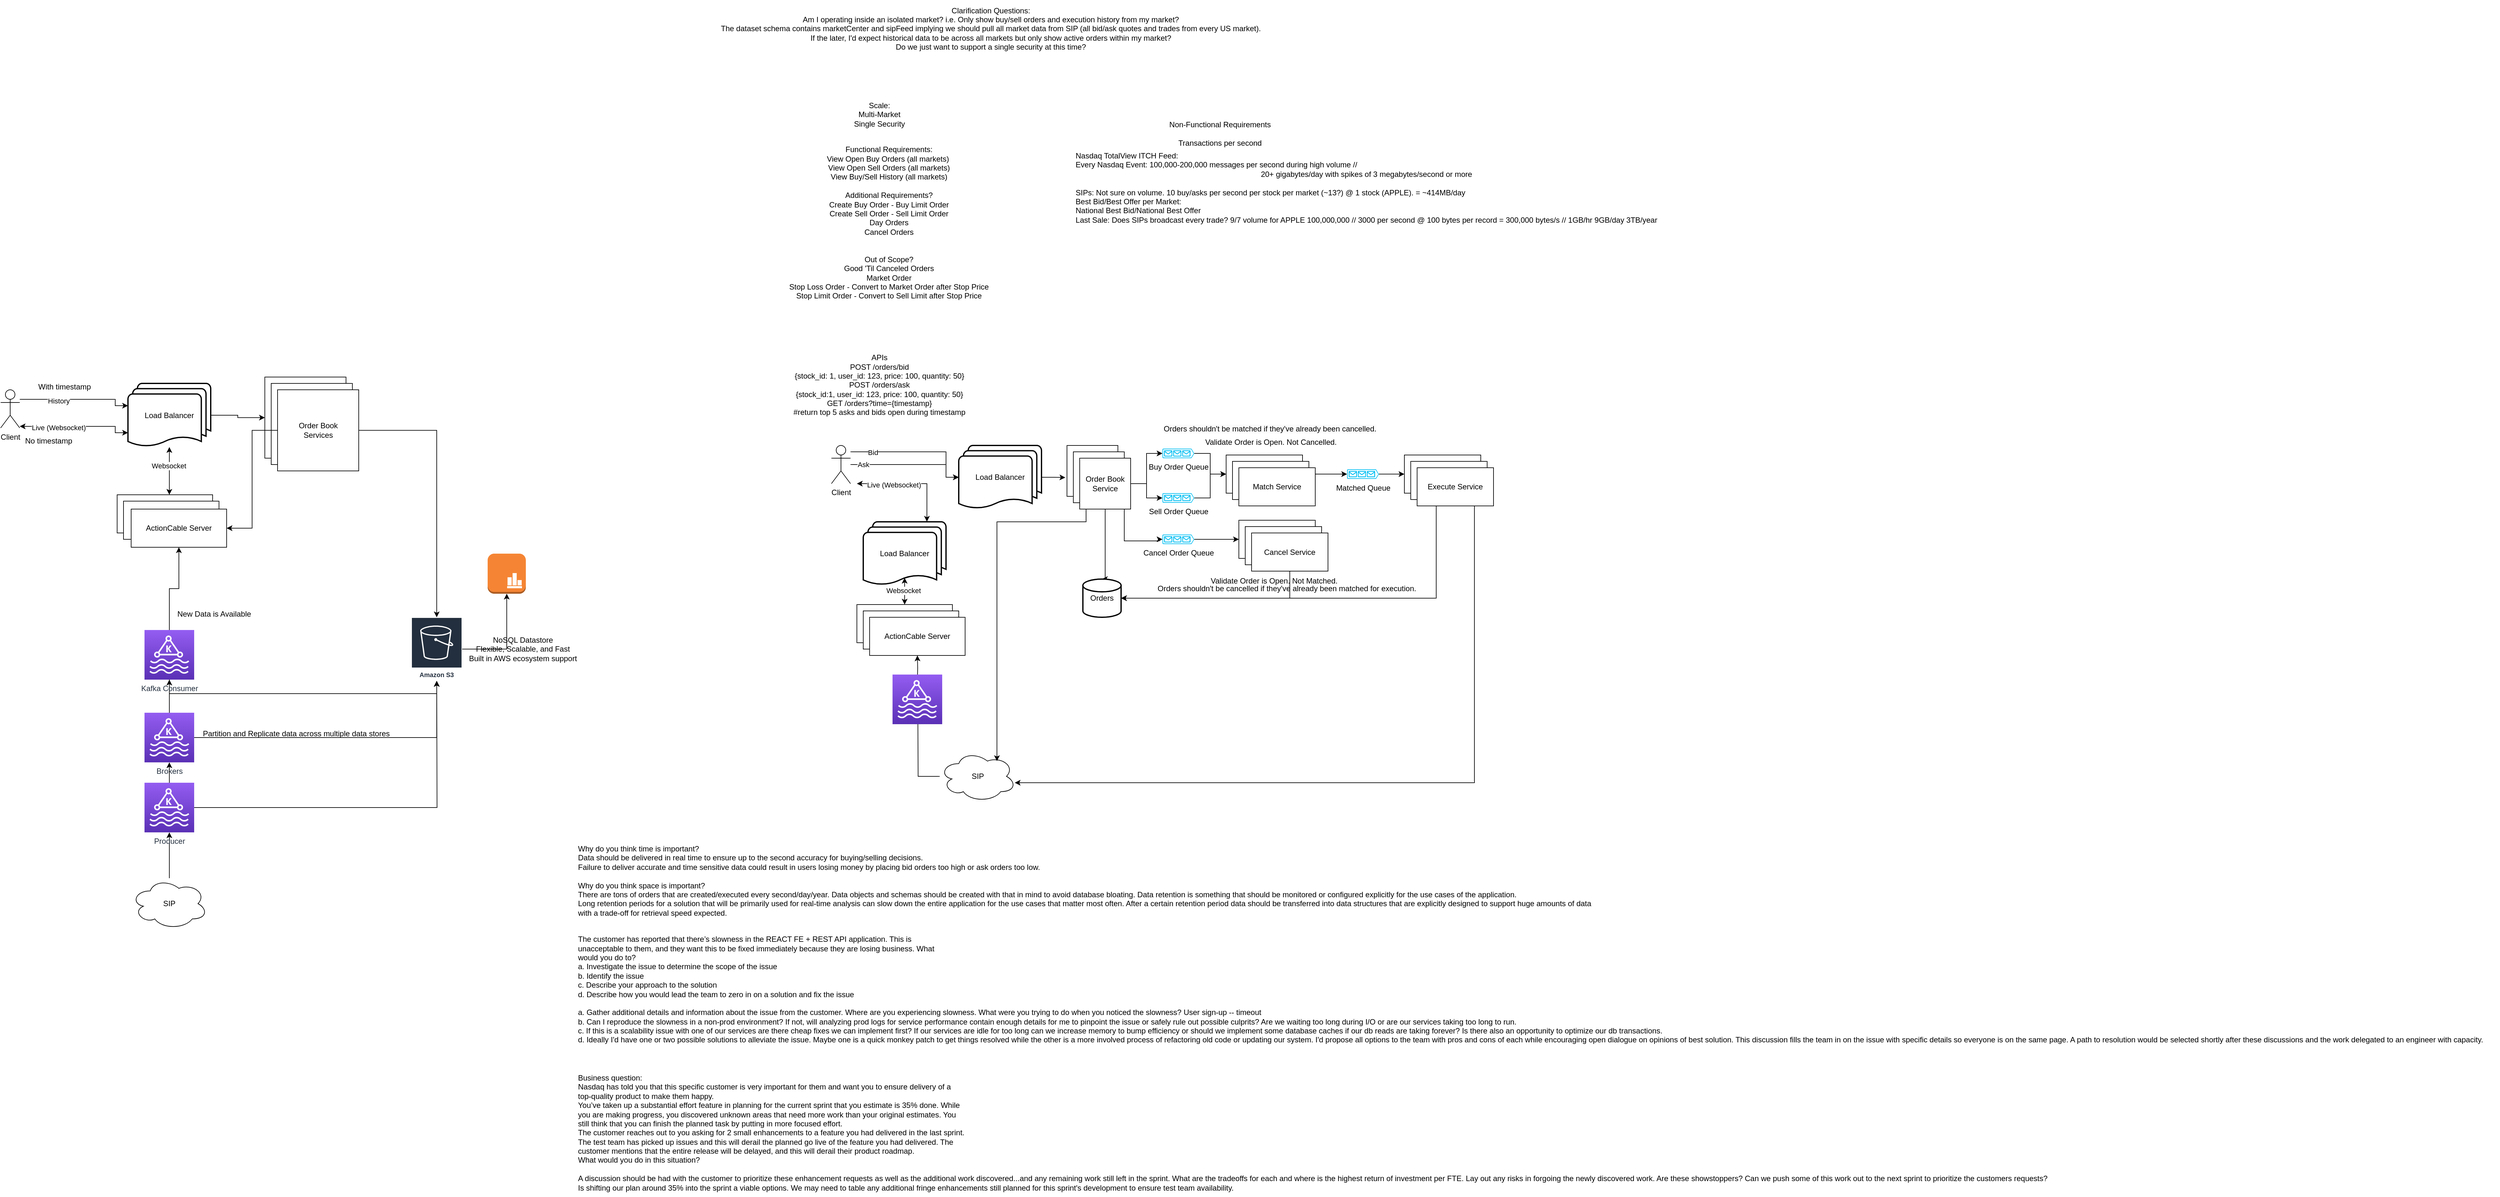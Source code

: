 <mxfile version="21.3.7" type="github">
  <diagram name="Page-1" id="SHdq22vftooARuEq9iW2">
    <mxGraphModel dx="3446" dy="2074" grid="1" gridSize="10" guides="1" tooltips="1" connect="1" arrows="1" fold="1" page="1" pageScale="1" pageWidth="850" pageHeight="1100" math="0" shadow="0">
      <root>
        <mxCell id="0" />
        <mxCell id="1" parent="0" />
        <mxCell id="9S1BjOA5Y7KeHYhdbUai-14" value="" style="edgeStyle=orthogonalEdgeStyle;rounded=0;orthogonalLoop=1;jettySize=auto;html=1;entryX=0;entryY=0.5;entryDx=0;entryDy=0;entryPerimeter=0;" parent="1" source="9S1BjOA5Y7KeHYhdbUai-4" target="9S1BjOA5Y7KeHYhdbUai-28" edge="1">
          <mxGeometry relative="1" as="geometry">
            <mxPoint x="210" y="130" as="targetPoint" />
            <Array as="points">
              <mxPoint x="210" y="130" />
              <mxPoint x="210" y="170" />
            </Array>
          </mxGeometry>
        </mxCell>
        <mxCell id="9S1BjOA5Y7KeHYhdbUai-17" value="Bid" style="edgeLabel;html=1;align=center;verticalAlign=middle;resizable=0;points=[];" parent="9S1BjOA5Y7KeHYhdbUai-14" vertex="1" connectable="0">
          <mxGeometry x="-0.667" y="-1" relative="1" as="geometry">
            <mxPoint as="offset" />
          </mxGeometry>
        </mxCell>
        <mxCell id="9S1BjOA5Y7KeHYhdbUai-15" value="" style="edgeStyle=orthogonalEdgeStyle;rounded=0;orthogonalLoop=1;jettySize=auto;html=1;entryX=0;entryY=0.5;entryDx=0;entryDy=0;entryPerimeter=0;" parent="1" source="9S1BjOA5Y7KeHYhdbUai-4" target="9S1BjOA5Y7KeHYhdbUai-28" edge="1">
          <mxGeometry relative="1" as="geometry">
            <mxPoint x="210" y="150" as="targetPoint" />
            <Array as="points">
              <mxPoint x="210" y="150" />
              <mxPoint x="210" y="170" />
            </Array>
          </mxGeometry>
        </mxCell>
        <mxCell id="9S1BjOA5Y7KeHYhdbUai-18" value="Ask" style="edgeLabel;html=1;align=center;verticalAlign=middle;resizable=0;points=[];" parent="9S1BjOA5Y7KeHYhdbUai-15" vertex="1" connectable="0">
          <mxGeometry x="-0.792" relative="1" as="geometry">
            <mxPoint as="offset" />
          </mxGeometry>
        </mxCell>
        <mxCell id="9S1BjOA5Y7KeHYhdbUai-20" value="" style="rounded=0;orthogonalLoop=1;jettySize=auto;html=1;edgeStyle=orthogonalEdgeStyle;startArrow=classic;startFill=1;entryX=0.764;entryY=-0.002;entryDx=0;entryDy=0;entryPerimeter=0;" parent="1" target="9S1BjOA5Y7KeHYhdbUai-38" edge="1">
          <mxGeometry relative="1" as="geometry">
            <mxPoint x="70" y="180" as="sourcePoint" />
            <mxPoint x="230" y="170" as="targetPoint" />
            <Array as="points">
              <mxPoint x="180" y="180" />
              <mxPoint x="180" y="240" />
            </Array>
          </mxGeometry>
        </mxCell>
        <mxCell id="9S1BjOA5Y7KeHYhdbUai-22" value="Live (Websocket)" style="edgeLabel;html=1;align=center;verticalAlign=middle;resizable=0;points=[];" parent="9S1BjOA5Y7KeHYhdbUai-20" vertex="1" connectable="0">
          <mxGeometry x="-0.324" y="-2" relative="1" as="geometry">
            <mxPoint as="offset" />
          </mxGeometry>
        </mxCell>
        <mxCell id="9S1BjOA5Y7KeHYhdbUai-4" value="Client" style="shape=umlActor;verticalLabelPosition=bottom;verticalAlign=top;html=1;outlineConnect=0;" parent="1" vertex="1">
          <mxGeometry x="30" y="120" width="30" height="60" as="geometry" />
        </mxCell>
        <mxCell id="9S1BjOA5Y7KeHYhdbUai-42" style="edgeStyle=orthogonalEdgeStyle;rounded=0;orthogonalLoop=1;jettySize=auto;html=1;entryX=0.514;entryY=0.99;entryDx=0;entryDy=0;entryPerimeter=0;" parent="1" source="9S1BjOA5Y7KeHYhdbUai-5" edge="1">
          <mxGeometry relative="1" as="geometry">
            <mxPoint x="165.7" y="531.58" as="targetPoint" />
          </mxGeometry>
        </mxCell>
        <mxCell id="9S1BjOA5Y7KeHYhdbUai-5" value="SIP" style="ellipse;shape=cloud;whiteSpace=wrap;html=1;" parent="1" vertex="1">
          <mxGeometry x="200" y="600" width="120" height="80" as="geometry" />
        </mxCell>
        <mxCell id="9S1BjOA5Y7KeHYhdbUai-7" value="Functional Requirements:&lt;br&gt;View Open Buy Orders (all markets)&amp;nbsp;&lt;br&gt;View Open Sell Orders (all markets)&lt;br&gt;View Buy/Sell History (all markets)&lt;br&gt;&lt;br&gt;Additional Requirements?&lt;br&gt;Create Buy Order - Buy Limit Order&lt;br&gt;Create Sell Order - Sell Limit Order&lt;br&gt;Day Orders&lt;br&gt;Cancel Orders&lt;br&gt;&lt;br&gt;&lt;br&gt;Out of Scope?&lt;br&gt;Good &#39;Til Canceled Orders&lt;br&gt;Market Order&lt;br&gt;Stop Loss Order - Convert to Market Order after Stop Price&lt;br&gt;Stop Limit Order - Convert to Sell Limit after Stop Price" style="text;html=1;align=center;verticalAlign=middle;resizable=0;points=[];autosize=1;strokeColor=none;fillColor=none;" parent="1" vertex="1">
          <mxGeometry x="-50" y="-360" width="340" height="260" as="geometry" />
        </mxCell>
        <mxCell id="9S1BjOA5Y7KeHYhdbUai-8" value="Non-Functional Requirements&lt;br&gt;&lt;br&gt;Transactions per second" style="text;html=1;align=center;verticalAlign=middle;resizable=0;points=[];autosize=1;strokeColor=none;fillColor=none;" parent="1" vertex="1">
          <mxGeometry x="550" y="-400" width="180" height="60" as="geometry" />
        </mxCell>
        <mxCell id="9S1BjOA5Y7KeHYhdbUai-9" value="Scale:&lt;br&gt;Multi-Market&lt;br&gt;Single Security" style="text;html=1;align=center;verticalAlign=middle;resizable=0;points=[];autosize=1;strokeColor=none;fillColor=none;" parent="1" vertex="1">
          <mxGeometry x="55" y="-430" width="100" height="60" as="geometry" />
        </mxCell>
        <mxCell id="9S1BjOA5Y7KeHYhdbUai-12" value="Clarification Questions:&lt;br&gt;Am I operating inside an isolated market? i.e. Only show buy/sell orders and execution history from my market? &lt;br&gt;The dataset schema contains marketCenter and sipFeed implying we should pull all market data from SIP (all bid/ask quotes and trades from every US market).&lt;br&gt;If the later, I&#39;d expect historical data to be across all markets but only show active orders within my market?&lt;br&gt;Do we just want to support a single security at this time?" style="text;html=1;align=center;verticalAlign=middle;resizable=0;points=[];autosize=1;strokeColor=none;fillColor=none;" parent="1" vertex="1">
          <mxGeometry x="-155" y="-580" width="870" height="90" as="geometry" />
        </mxCell>
        <mxCell id="9S1BjOA5Y7KeHYhdbUai-16" value="APIs&lt;br&gt;POST /orders/bid&lt;br&gt;{stock_id: 1, user_id: 123, price: 100, quantity: 50}&lt;br&gt;POST /orders/ask&lt;br&gt;{stock_id:1, user_id: 123, price: 100, quantity: 50}&lt;br&gt;GET /orders?time={timestamp}&lt;br&gt;#return top 5 asks and bids open during timestamp" style="text;html=1;align=center;verticalAlign=middle;resizable=0;points=[];autosize=1;strokeColor=none;fillColor=none;" parent="1" vertex="1">
          <mxGeometry x="-40" y="-30" width="290" height="110" as="geometry" />
        </mxCell>
        <mxCell id="9S1BjOA5Y7KeHYhdbUai-45" style="edgeStyle=orthogonalEdgeStyle;rounded=0;orthogonalLoop=1;jettySize=auto;html=1;entryX=0.5;entryY=0.88;entryDx=0;entryDy=0;entryPerimeter=0;startArrow=classic;startFill=1;" parent="1" source="9S1BjOA5Y7KeHYhdbUai-24" target="9S1BjOA5Y7KeHYhdbUai-38" edge="1">
          <mxGeometry relative="1" as="geometry" />
        </mxCell>
        <mxCell id="9S1BjOA5Y7KeHYhdbUai-46" value="Websocket" style="edgeLabel;html=1;align=center;verticalAlign=middle;resizable=0;points=[];" parent="9S1BjOA5Y7KeHYhdbUai-45" vertex="1" connectable="0">
          <mxGeometry x="0.349" y="2" relative="1" as="geometry">
            <mxPoint as="offset" />
          </mxGeometry>
        </mxCell>
        <mxCell id="9S1BjOA5Y7KeHYhdbUai-24" value="ActionCable Server" style="rounded=0;whiteSpace=wrap;html=1;" parent="1" vertex="1">
          <mxGeometry x="70" y="370" width="150" height="60" as="geometry" />
        </mxCell>
        <mxCell id="9S1BjOA5Y7KeHYhdbUai-54" style="edgeStyle=orthogonalEdgeStyle;rounded=0;orthogonalLoop=1;jettySize=auto;html=1;entryX=-0.033;entryY=0.63;entryDx=0;entryDy=0;entryPerimeter=0;" parent="1" source="9S1BjOA5Y7KeHYhdbUai-28" target="9S1BjOA5Y7KeHYhdbUai-47" edge="1">
          <mxGeometry relative="1" as="geometry" />
        </mxCell>
        <mxCell id="9S1BjOA5Y7KeHYhdbUai-28" value="Load Balancer" style="strokeWidth=2;html=1;shape=mxgraph.flowchart.multi-document;whiteSpace=wrap;" parent="1" vertex="1">
          <mxGeometry x="230" y="120" width="130" height="100" as="geometry" />
        </mxCell>
        <mxCell id="9S1BjOA5Y7KeHYhdbUai-34" value="" style="rounded=0;orthogonalLoop=1;jettySize=auto;html=1;edgeStyle=orthogonalEdgeStyle;startArrow=none;startFill=0;" parent="1" edge="1">
          <mxGeometry relative="1" as="geometry">
            <mxPoint x="-1245" y="47.5" as="sourcePoint" />
            <mxPoint x="-1075" y="57.5" as="targetPoint" />
            <Array as="points">
              <mxPoint x="-1095" y="47.5" />
              <mxPoint x="-1095" y="57.5" />
            </Array>
          </mxGeometry>
        </mxCell>
        <mxCell id="9S1BjOA5Y7KeHYhdbUai-35" value="History" style="edgeLabel;html=1;align=center;verticalAlign=middle;resizable=0;points=[];" parent="9S1BjOA5Y7KeHYhdbUai-34" vertex="1" connectable="0">
          <mxGeometry x="-0.324" y="-2" relative="1" as="geometry">
            <mxPoint as="offset" />
          </mxGeometry>
        </mxCell>
        <mxCell id="9S1BjOA5Y7KeHYhdbUai-38" value="Load Balancer" style="strokeWidth=2;html=1;shape=mxgraph.flowchart.multi-document;whiteSpace=wrap;" parent="1" vertex="1">
          <mxGeometry x="80" y="240" width="130" height="100" as="geometry" />
        </mxCell>
        <mxCell id="9S1BjOA5Y7KeHYhdbUai-39" value="ActionCable Server" style="rounded=0;whiteSpace=wrap;html=1;" parent="1" vertex="1">
          <mxGeometry x="80" y="380" width="150" height="60" as="geometry" />
        </mxCell>
        <mxCell id="9S1BjOA5Y7KeHYhdbUai-40" value="ActionCable Server" style="rounded=0;whiteSpace=wrap;html=1;" parent="1" vertex="1">
          <mxGeometry x="90" y="390" width="150" height="60" as="geometry" />
        </mxCell>
        <mxCell id="9S1BjOA5Y7KeHYhdbUai-43" style="edgeStyle=orthogonalEdgeStyle;rounded=0;orthogonalLoop=1;jettySize=auto;html=1;entryX=0.5;entryY=1;entryDx=0;entryDy=0;startArrow=classic;startFill=1;" parent="1" target="9S1BjOA5Y7KeHYhdbUai-40" edge="1">
          <mxGeometry relative="1" as="geometry">
            <mxPoint x="165" y="490" as="sourcePoint" />
          </mxGeometry>
        </mxCell>
        <mxCell id="9S1BjOA5Y7KeHYhdbUai-47" value="" style="whiteSpace=wrap;html=1;aspect=fixed;" parent="1" vertex="1">
          <mxGeometry x="400" y="120" width="80" height="80" as="geometry" />
        </mxCell>
        <mxCell id="9S1BjOA5Y7KeHYhdbUai-48" value="" style="whiteSpace=wrap;html=1;aspect=fixed;" parent="1" vertex="1">
          <mxGeometry x="410" y="130" width="80" height="80" as="geometry" />
        </mxCell>
        <mxCell id="9S1BjOA5Y7KeHYhdbUai-55" style="edgeStyle=orthogonalEdgeStyle;rounded=0;orthogonalLoop=1;jettySize=auto;html=1;entryX=0.5;entryY=0;entryDx=0;entryDy=0;entryPerimeter=0;" parent="1" source="9S1BjOA5Y7KeHYhdbUai-49" target="9S1BjOA5Y7KeHYhdbUai-51" edge="1">
          <mxGeometry relative="1" as="geometry">
            <Array as="points">
              <mxPoint x="460" y="330" />
            </Array>
          </mxGeometry>
        </mxCell>
        <mxCell id="9S1BjOA5Y7KeHYhdbUai-61" style="edgeStyle=orthogonalEdgeStyle;rounded=0;orthogonalLoop=1;jettySize=auto;html=1;entryX=0;entryY=0.5;entryDx=0;entryDy=0;entryPerimeter=0;" parent="1" source="9S1BjOA5Y7KeHYhdbUai-49" target="9S1BjOA5Y7KeHYhdbUai-52" edge="1">
          <mxGeometry relative="1" as="geometry" />
        </mxCell>
        <mxCell id="9S1BjOA5Y7KeHYhdbUai-62" style="edgeStyle=orthogonalEdgeStyle;rounded=0;orthogonalLoop=1;jettySize=auto;html=1;entryX=0;entryY=0.5;entryDx=0;entryDy=0;entryPerimeter=0;" parent="1" source="9S1BjOA5Y7KeHYhdbUai-49" target="9S1BjOA5Y7KeHYhdbUai-53" edge="1">
          <mxGeometry relative="1" as="geometry" />
        </mxCell>
        <mxCell id="9S1BjOA5Y7KeHYhdbUai-82" style="edgeStyle=orthogonalEdgeStyle;rounded=0;orthogonalLoop=1;jettySize=auto;html=1;" parent="1" source="9S1BjOA5Y7KeHYhdbUai-49" edge="1">
          <mxGeometry relative="1" as="geometry">
            <mxPoint x="290" y="616" as="targetPoint" />
            <Array as="points">
              <mxPoint x="430" y="240" />
              <mxPoint x="290" y="240" />
            </Array>
          </mxGeometry>
        </mxCell>
        <mxCell id="9S1BjOA5Y7KeHYhdbUai-94" style="edgeStyle=orthogonalEdgeStyle;rounded=0;orthogonalLoop=1;jettySize=auto;html=1;entryX=0;entryY=0.5;entryDx=0;entryDy=0;entryPerimeter=0;" parent="1" source="9S1BjOA5Y7KeHYhdbUai-49" target="9S1BjOA5Y7KeHYhdbUai-91" edge="1">
          <mxGeometry relative="1" as="geometry">
            <Array as="points">
              <mxPoint x="490" y="270" />
              <mxPoint x="545" y="270" />
              <mxPoint x="545" y="268" />
            </Array>
          </mxGeometry>
        </mxCell>
        <mxCell id="9S1BjOA5Y7KeHYhdbUai-49" value="Order Book Service" style="whiteSpace=wrap;html=1;aspect=fixed;" parent="1" vertex="1">
          <mxGeometry x="420" y="140" width="80" height="80" as="geometry" />
        </mxCell>
        <mxCell id="9S1BjOA5Y7KeHYhdbUai-51" value="Orders" style="strokeWidth=2;html=1;shape=mxgraph.flowchart.database;whiteSpace=wrap;" parent="1" vertex="1">
          <mxGeometry x="425" y="330" width="60" height="60" as="geometry" />
        </mxCell>
        <mxCell id="9S1BjOA5Y7KeHYhdbUai-67" style="edgeStyle=orthogonalEdgeStyle;rounded=0;orthogonalLoop=1;jettySize=auto;html=1;entryX=0;entryY=0.5;entryDx=0;entryDy=0;" parent="1" source="9S1BjOA5Y7KeHYhdbUai-52" target="9S1BjOA5Y7KeHYhdbUai-74" edge="1">
          <mxGeometry relative="1" as="geometry">
            <mxPoint x="640" y="133" as="targetPoint" />
          </mxGeometry>
        </mxCell>
        <mxCell id="9S1BjOA5Y7KeHYhdbUai-52" value="Buy Order Queue" style="verticalLabelPosition=bottom;html=1;verticalAlign=top;align=center;strokeColor=none;fillColor=#00BEF2;shape=mxgraph.azure.queue_generic;pointerEvents=1;" parent="1" vertex="1">
          <mxGeometry x="550" y="125" width="50" height="15" as="geometry" />
        </mxCell>
        <mxCell id="9S1BjOA5Y7KeHYhdbUai-70" style="edgeStyle=orthogonalEdgeStyle;rounded=0;orthogonalLoop=1;jettySize=auto;html=1;entryX=0;entryY=0.5;entryDx=0;entryDy=0;" parent="1" source="9S1BjOA5Y7KeHYhdbUai-53" target="9S1BjOA5Y7KeHYhdbUai-74" edge="1">
          <mxGeometry relative="1" as="geometry">
            <mxPoint x="644.918" y="202.192" as="targetPoint" />
          </mxGeometry>
        </mxCell>
        <mxCell id="9S1BjOA5Y7KeHYhdbUai-53" value="Sell Order Queue" style="verticalLabelPosition=bottom;html=1;verticalAlign=top;align=center;strokeColor=none;fillColor=#00BEF2;shape=mxgraph.azure.queue_generic;pointerEvents=1;" parent="1" vertex="1">
          <mxGeometry x="550" y="195" width="50" height="15" as="geometry" />
        </mxCell>
        <mxCell id="9S1BjOA5Y7KeHYhdbUai-76" style="edgeStyle=orthogonalEdgeStyle;rounded=0;orthogonalLoop=1;jettySize=auto;html=1;entryX=0;entryY=0.5;entryDx=0;entryDy=0;entryPerimeter=0;" parent="1" source="9S1BjOA5Y7KeHYhdbUai-74" target="9S1BjOA5Y7KeHYhdbUai-75" edge="1">
          <mxGeometry relative="1" as="geometry" />
        </mxCell>
        <mxCell id="9S1BjOA5Y7KeHYhdbUai-74" value="Match Service" style="rounded=0;whiteSpace=wrap;html=1;" parent="1" vertex="1">
          <mxGeometry x="650" y="135" width="120" height="60" as="geometry" />
        </mxCell>
        <mxCell id="9S1BjOA5Y7KeHYhdbUai-78" style="edgeStyle=orthogonalEdgeStyle;rounded=0;orthogonalLoop=1;jettySize=auto;html=1;entryX=0;entryY=0.5;entryDx=0;entryDy=0;" parent="1" source="9S1BjOA5Y7KeHYhdbUai-75" target="9S1BjOA5Y7KeHYhdbUai-77" edge="1">
          <mxGeometry relative="1" as="geometry" />
        </mxCell>
        <mxCell id="9S1BjOA5Y7KeHYhdbUai-75" value="Matched Queue" style="verticalLabelPosition=bottom;html=1;verticalAlign=top;align=center;strokeColor=none;fillColor=#00BEF2;shape=mxgraph.azure.queue_generic;pointerEvents=1;" parent="1" vertex="1">
          <mxGeometry x="840" y="157.5" width="50" height="15" as="geometry" />
        </mxCell>
        <mxCell id="9S1BjOA5Y7KeHYhdbUai-79" style="edgeStyle=orthogonalEdgeStyle;rounded=0;orthogonalLoop=1;jettySize=auto;html=1;entryX=1;entryY=0.5;entryDx=0;entryDy=0;entryPerimeter=0;" parent="1" source="9S1BjOA5Y7KeHYhdbUai-77" target="9S1BjOA5Y7KeHYhdbUai-51" edge="1">
          <mxGeometry relative="1" as="geometry">
            <Array as="points">
              <mxPoint x="980" y="360" />
            </Array>
          </mxGeometry>
        </mxCell>
        <mxCell id="9S1BjOA5Y7KeHYhdbUai-81" style="edgeStyle=orthogonalEdgeStyle;rounded=0;orthogonalLoop=1;jettySize=auto;html=1;" parent="1" source="9S1BjOA5Y7KeHYhdbUai-77" edge="1">
          <mxGeometry relative="1" as="geometry">
            <mxPoint x="318" y="650" as="targetPoint" />
            <Array as="points">
              <mxPoint x="1040" y="650" />
            </Array>
          </mxGeometry>
        </mxCell>
        <mxCell id="9S1BjOA5Y7KeHYhdbUai-77" value="Execute Service" style="rounded=0;whiteSpace=wrap;html=1;" parent="1" vertex="1">
          <mxGeometry x="930" y="135" width="120" height="60" as="geometry" />
        </mxCell>
        <mxCell id="9S1BjOA5Y7KeHYhdbUai-83" value="Match Service" style="rounded=0;whiteSpace=wrap;html=1;" parent="1" vertex="1">
          <mxGeometry x="660" y="145" width="120" height="60" as="geometry" />
        </mxCell>
        <mxCell id="9S1BjOA5Y7KeHYhdbUai-84" value="Match Service" style="rounded=0;whiteSpace=wrap;html=1;" parent="1" vertex="1">
          <mxGeometry x="670" y="155" width="120" height="60" as="geometry" />
        </mxCell>
        <mxCell id="9S1BjOA5Y7KeHYhdbUai-85" value="Execute Service" style="rounded=0;whiteSpace=wrap;html=1;" parent="1" vertex="1">
          <mxGeometry x="940" y="145" width="120" height="60" as="geometry" />
        </mxCell>
        <mxCell id="9S1BjOA5Y7KeHYhdbUai-86" value="Execute Service" style="rounded=0;whiteSpace=wrap;html=1;" parent="1" vertex="1">
          <mxGeometry x="950" y="155" width="120" height="60" as="geometry" />
        </mxCell>
        <mxCell id="9S1BjOA5Y7KeHYhdbUai-87" value="Why do you think time is important?&lt;br&gt;Data should be delivered in real time to ensure up to the second accuracy for buying/selling decisions.&lt;br&gt;Failure to deliver accurate and time sensitive data could result in users losing money by placing bid orders too high or ask orders too low.&lt;br&gt;&lt;br&gt;Why do you think space is important?&lt;br&gt;There are tons of orders that are created/executed every second/day/year. Data objects and schemas should be created with that in mind to avoid database bloating. Data retention is something that should be monitored or configured explicitly for the use cases of the application.&lt;br&gt;Long retention periods for a solution that will be primarily used for real-time analysis can slow down the entire application for the use cases that matter most often. After a certain retention period data should be transferred&amp;nbsp;into data structures that are explicitly designed to support huge amounts of data&lt;br&gt;with a trade-off for retrieval speed expected.&amp;nbsp;&lt;br&gt;&lt;br&gt;&lt;br&gt;&lt;br&gt;&lt;br&gt;&amp;nbsp;" style="text;html=1;align=left;verticalAlign=middle;resizable=0;points=[];autosize=1;strokeColor=none;fillColor=none;" parent="1" vertex="1">
          <mxGeometry x="-370" y="740" width="1620" height="200" as="geometry" />
        </mxCell>
        <mxCell id="9S1BjOA5Y7KeHYhdbUai-88" value="&lt;div&gt;The customer has reported that there’s slowness in the REACT FE + REST API application. This is&lt;/div&gt;&lt;div&gt;unacceptable to them, and they want this to be fixed immediately because they are losing business. What&lt;/div&gt;&lt;div&gt;would you do to?&lt;/div&gt;&lt;div&gt;a. Investigate the issue to determine the scope of the issue&lt;/div&gt;&lt;div&gt;b. Identify the issue&lt;/div&gt;&lt;div&gt;c. Describe your approach to the solution&lt;/div&gt;&lt;div&gt;d. Describe how you would lead the team to zero in on a solution and fix the issue&lt;/div&gt;&lt;div&gt;&lt;br&gt;&lt;/div&gt;&lt;div&gt;a. Gather additional details and information about the issue from the customer. Where are you experiencing slowness. What were you trying to do when you noticed the slowness? User sign-up -- timeout&lt;/div&gt;&lt;div&gt;&lt;div style=&quot;border-color: var(--border-color);&quot;&gt;b. Can I reproduce the slowness in a non-prod environment? If not, will analyzing prod logs for service performance contain enough details for me to pinpoint the issue or safely rule out possible culprits? Are we waiting too long during I/O or are our services taking too long to run.&lt;/div&gt;&lt;div style=&quot;border-color: var(--border-color);&quot;&gt;c. If this is a scalability issue with one of our services are there cheap fixes we can implement first? If our services are idle for too long can we increase memory to bump efficiency or should we implement some database caches if our db reads are taking forever? Is there also an opportunity to optimize our db transactions.&lt;/div&gt;d. Ideally I&#39;d have one or two possible solutions to alleviate the issue. Maybe one is a quick monkey patch to get things resolved while the other is a more involved process of refactoring old code or updating our system. I&#39;d propose all options to the team with pros and cons of each while encouraging open dialogue on opinions of best solution. This discussion fills the team in on the issue with specific details so everyone is on the same page. A path to resolution would be selected shortly after these discussions and the work delegated to an engineer with capacity.&lt;/div&gt;" style="text;html=1;align=left;verticalAlign=middle;resizable=0;points=[];autosize=1;strokeColor=none;fillColor=none;" parent="1" vertex="1">
          <mxGeometry x="-370" y="880" width="3020" height="190" as="geometry" />
        </mxCell>
        <mxCell id="9S1BjOA5Y7KeHYhdbUai-89" value="&lt;div&gt;Business question:&lt;/div&gt;&lt;div&gt;Nasdaq has told you that this specific customer is very important for them and want you to ensure delivery of a&lt;/div&gt;&lt;div&gt;top-quality product to make them happy.&lt;/div&gt;&lt;div&gt;You’ve taken up a substantial effort feature in planning for the current sprint that you estimate is 35% done. While&lt;/div&gt;&lt;div&gt;you are making progress, you discovered unknown areas that need more work than your original estimates. You&lt;/div&gt;&lt;div&gt;still think that you can finish the planned task by putting in more focused effort.&lt;/div&gt;&lt;div&gt;The customer reaches out to you asking for 2 small enhancements to a feature you had delivered in the last sprint.&lt;/div&gt;&lt;div&gt;The test team has picked up issues and this will derail the planned go live of the feature you had delivered. The&lt;/div&gt;&lt;div&gt;customer mentions that the entire release will be delayed, and this will derail their product roadmap.&lt;/div&gt;&lt;div&gt;What would you do in this situation?&lt;/div&gt;&lt;div&gt;&lt;br&gt;&lt;/div&gt;&lt;div&gt;A discussion should be had with the customer to prioritize these enhancement requests as well as the additional work discovered...and any remaining work still left in the sprint. What are the tradeoffs for each and where is the highest return of investment per FTE. Lay out any risks in forgoing the newly discovered work. Are these showstoppers? Can we push some of this work out to the next sprint to prioritize the customers requests?&lt;/div&gt;&lt;div&gt;Is shifting our plan around 35% into the sprint a viable options. We may need to table any additional fringe enhancements still planned for this sprint&#39;s development to ensure test team availability.&lt;/div&gt;" style="text;html=1;align=left;verticalAlign=middle;resizable=0;points=[];autosize=1;strokeColor=none;fillColor=none;" parent="1" vertex="1">
          <mxGeometry x="-370" y="1100" width="2330" height="200" as="geometry" />
        </mxCell>
        <mxCell id="9S1BjOA5Y7KeHYhdbUai-95" style="edgeStyle=orthogonalEdgeStyle;rounded=0;orthogonalLoop=1;jettySize=auto;html=1;" parent="1" source="9S1BjOA5Y7KeHYhdbUai-91" target="9S1BjOA5Y7KeHYhdbUai-92" edge="1">
          <mxGeometry relative="1" as="geometry" />
        </mxCell>
        <mxCell id="9S1BjOA5Y7KeHYhdbUai-91" value="Cancel Order Queue" style="verticalLabelPosition=bottom;html=1;verticalAlign=top;align=center;strokeColor=none;fillColor=#00BEF2;shape=mxgraph.azure.queue_generic;pointerEvents=1;" parent="1" vertex="1">
          <mxGeometry x="550" y="260" width="50" height="15" as="geometry" />
        </mxCell>
        <mxCell id="9S1BjOA5Y7KeHYhdbUai-92" value="Cancel Service" style="rounded=0;whiteSpace=wrap;html=1;" parent="1" vertex="1">
          <mxGeometry x="670" y="237.5" width="120" height="60" as="geometry" />
        </mxCell>
        <mxCell id="9S1BjOA5Y7KeHYhdbUai-96" value="Cancel Service" style="rounded=0;whiteSpace=wrap;html=1;" parent="1" vertex="1">
          <mxGeometry x="680" y="247.5" width="120" height="60" as="geometry" />
        </mxCell>
        <mxCell id="9S1BjOA5Y7KeHYhdbUai-98" style="edgeStyle=orthogonalEdgeStyle;rounded=0;orthogonalLoop=1;jettySize=auto;html=1;entryX=1;entryY=0.5;entryDx=0;entryDy=0;entryPerimeter=0;" parent="1" source="9S1BjOA5Y7KeHYhdbUai-97" target="9S1BjOA5Y7KeHYhdbUai-51" edge="1">
          <mxGeometry relative="1" as="geometry">
            <Array as="points">
              <mxPoint x="750" y="360" />
            </Array>
          </mxGeometry>
        </mxCell>
        <mxCell id="9S1BjOA5Y7KeHYhdbUai-97" value="Cancel Service" style="rounded=0;whiteSpace=wrap;html=1;" parent="1" vertex="1">
          <mxGeometry x="690" y="257.5" width="120" height="60" as="geometry" />
        </mxCell>
        <mxCell id="9S1BjOA5Y7KeHYhdbUai-99" value="Orders shouldn&#39;t be cancelled if they&#39;ve already been matched for execution." style="text;html=1;align=center;verticalAlign=middle;resizable=0;points=[];autosize=1;strokeColor=none;fillColor=none;" parent="1" vertex="1">
          <mxGeometry x="530" y="330" width="430" height="30" as="geometry" />
        </mxCell>
        <mxCell id="9S1BjOA5Y7KeHYhdbUai-100" value="Validate Order is Open. Not Cancelled." style="text;html=1;align=center;verticalAlign=middle;resizable=0;points=[];autosize=1;strokeColor=none;fillColor=none;" parent="1" vertex="1">
          <mxGeometry x="605" y="100" width="230" height="30" as="geometry" />
        </mxCell>
        <mxCell id="9S1BjOA5Y7KeHYhdbUai-101" value="Validate Order is Open. Not Matched." style="text;html=1;align=center;verticalAlign=middle;resizable=0;points=[];autosize=1;strokeColor=none;fillColor=none;" parent="1" vertex="1">
          <mxGeometry x="615" y="317.5" width="220" height="30" as="geometry" />
        </mxCell>
        <mxCell id="9S1BjOA5Y7KeHYhdbUai-102" value="&lt;span style=&quot;color: rgb(0, 0, 0); font-family: Helvetica; font-size: 12px; font-style: normal; font-variant-ligatures: normal; font-variant-caps: normal; font-weight: 400; letter-spacing: normal; orphans: 2; text-align: center; text-indent: 0px; text-transform: none; widows: 2; word-spacing: 0px; -webkit-text-stroke-width: 0px; background-color: rgb(251, 251, 251); text-decoration-thickness: initial; text-decoration-style: initial; text-decoration-color: initial; float: none; display: inline !important;&quot;&gt;Orders shouldn&#39;t be matched if they&#39;ve already been cancelled.&lt;/span&gt;" style="text;whiteSpace=wrap;html=1;" parent="1" vertex="1">
          <mxGeometry x="550" y="80" width="440" height="40" as="geometry" />
        </mxCell>
        <mxCell id="9S1BjOA5Y7KeHYhdbUai-127" style="edgeStyle=orthogonalEdgeStyle;rounded=0;orthogonalLoop=1;jettySize=auto;html=1;entryX=0.5;entryY=1;entryDx=0;entryDy=0;entryPerimeter=0;" parent="1" source="9S1BjOA5Y7KeHYhdbUai-103" target="9S1BjOA5Y7KeHYhdbUai-123" edge="1">
          <mxGeometry relative="1" as="geometry" />
        </mxCell>
        <mxCell id="9S1BjOA5Y7KeHYhdbUai-136" style="edgeStyle=orthogonalEdgeStyle;rounded=0;orthogonalLoop=1;jettySize=auto;html=1;" parent="1" source="9S1BjOA5Y7KeHYhdbUai-103" target="9S1BjOA5Y7KeHYhdbUai-134" edge="1">
          <mxGeometry relative="1" as="geometry" />
        </mxCell>
        <mxCell id="9S1BjOA5Y7KeHYhdbUai-103" value="Brokers" style="sketch=0;points=[[0,0,0],[0.25,0,0],[0.5,0,0],[0.75,0,0],[1,0,0],[0,1,0],[0.25,1,0],[0.5,1,0],[0.75,1,0],[1,1,0],[0,0.25,0],[0,0.5,0],[0,0.75,0],[1,0.25,0],[1,0.5,0],[1,0.75,0]];outlineConnect=0;fontColor=#232F3E;gradientColor=#945DF2;gradientDirection=north;fillColor=#5A30B5;strokeColor=#ffffff;dashed=0;verticalLabelPosition=bottom;verticalAlign=top;align=center;html=1;fontSize=12;fontStyle=0;aspect=fixed;shape=mxgraph.aws4.resourceIcon;resIcon=mxgraph.aws4.managed_streaming_for_kafka;" parent="1" vertex="1">
          <mxGeometry x="-1049" y="540" width="78" height="78" as="geometry" />
        </mxCell>
        <mxCell id="9S1BjOA5Y7KeHYhdbUai-105" value="&lt;div style=&quot;text-align: left;&quot;&gt;&lt;span style=&quot;background-color: initial;&quot;&gt;Nasdaq TotalView ITCH Feed:&lt;/span&gt;&lt;/div&gt;&lt;div style=&quot;text-align: left;&quot;&gt;&lt;span style=&quot;background-color: initial;&quot;&gt;Every Nasdaq Event: 100,000-200,000 messages per second during high volume //&amp;nbsp;&lt;/span&gt;&lt;/div&gt;20+ gigabytes/day with spikes of 3 megabytes/second or more&lt;br&gt;&lt;br&gt;&lt;div style=&quot;text-align: left;&quot;&gt;SIPs: Not sure on volume. 10 buy/asks per second per stock per market (~13?) @ 1 stock (APPLE). = ~414MB/day&lt;/div&gt;&lt;div style=&quot;text-align: left;&quot;&gt;&lt;span style=&quot;background-color: initial;&quot;&gt;Best Bid/Best Offer per Market:&lt;/span&gt;&lt;/div&gt;&lt;div style=&quot;text-align: left;&quot;&gt;National Best Bid/National Best Offer&lt;/div&gt;&lt;div style=&quot;text-align: left;&quot;&gt;Last Sale: Does SIPs broadcast every trade? 9/7 volume for APPLE 100,000,000 // 3000 per second @ 100 bytes per record = 300,000 bytes/s // 1GB/hr 9GB/day 3TB/year&lt;/div&gt;" style="text;html=1;align=center;verticalAlign=middle;resizable=0;points=[];autosize=1;strokeColor=none;fillColor=none;" parent="1" vertex="1">
          <mxGeometry x="400" y="-350" width="940" height="130" as="geometry" />
        </mxCell>
        <mxCell id="9S1BjOA5Y7KeHYhdbUai-106" value="Client" style="shape=umlActor;verticalLabelPosition=bottom;verticalAlign=top;html=1;outlineConnect=0;" parent="1" vertex="1">
          <mxGeometry x="-1275" y="32.5" width="30" height="60" as="geometry" />
        </mxCell>
        <mxCell id="9S1BjOA5Y7KeHYhdbUai-124" style="edgeStyle=orthogonalEdgeStyle;rounded=0;orthogonalLoop=1;jettySize=auto;html=1;entryX=0.5;entryY=1;entryDx=0;entryDy=0;entryPerimeter=0;" parent="1" source="9S1BjOA5Y7KeHYhdbUai-108" target="9S1BjOA5Y7KeHYhdbUai-122" edge="1">
          <mxGeometry relative="1" as="geometry" />
        </mxCell>
        <mxCell id="9S1BjOA5Y7KeHYhdbUai-108" value="SIP" style="ellipse;shape=cloud;whiteSpace=wrap;html=1;" parent="1" vertex="1">
          <mxGeometry x="-1070" y="800" width="120" height="80" as="geometry" />
        </mxCell>
        <mxCell id="9S1BjOA5Y7KeHYhdbUai-109" value="" style="sketch=0;points=[[0,0,0],[0.25,0,0],[0.5,0,0],[0.75,0,0],[1,0,0],[0,1,0],[0.25,1,0],[0.5,1,0],[0.75,1,0],[1,1,0],[0,0.25,0],[0,0.5,0],[0,0.75,0],[1,0.25,0],[1,0.5,0],[1,0.75,0]];outlineConnect=0;fontColor=#232F3E;gradientColor=#945DF2;gradientDirection=north;fillColor=#5A30B5;strokeColor=#ffffff;dashed=0;verticalLabelPosition=bottom;verticalAlign=top;align=center;html=1;fontSize=12;fontStyle=0;aspect=fixed;shape=mxgraph.aws4.resourceIcon;resIcon=mxgraph.aws4.managed_streaming_for_kafka;" parent="1" vertex="1">
          <mxGeometry x="126" y="480" width="78" height="78" as="geometry" />
        </mxCell>
        <mxCell id="9S1BjOA5Y7KeHYhdbUai-110" value="" style="rounded=0;orthogonalLoop=1;jettySize=auto;html=1;edgeStyle=orthogonalEdgeStyle;startArrow=classic;startFill=1;" parent="1" edge="1">
          <mxGeometry relative="1" as="geometry">
            <mxPoint x="-1245" y="90" as="sourcePoint" />
            <mxPoint x="-1075" y="100" as="targetPoint" />
            <Array as="points">
              <mxPoint x="-1095" y="90" />
              <mxPoint x="-1095" y="100" />
            </Array>
          </mxGeometry>
        </mxCell>
        <mxCell id="9S1BjOA5Y7KeHYhdbUai-111" value="Live (Websocket)" style="edgeLabel;html=1;align=center;verticalAlign=middle;resizable=0;points=[];" parent="9S1BjOA5Y7KeHYhdbUai-110" vertex="1" connectable="0">
          <mxGeometry x="-0.324" y="-2" relative="1" as="geometry">
            <mxPoint as="offset" />
          </mxGeometry>
        </mxCell>
        <mxCell id="9S1BjOA5Y7KeHYhdbUai-114" style="edgeStyle=orthogonalEdgeStyle;rounded=0;orthogonalLoop=1;jettySize=auto;html=1;startArrow=classic;startFill=1;" parent="1" source="9S1BjOA5Y7KeHYhdbUai-113" edge="1">
          <mxGeometry relative="1" as="geometry">
            <mxPoint x="-1010" y="197.5" as="targetPoint" />
          </mxGeometry>
        </mxCell>
        <mxCell id="9S1BjOA5Y7KeHYhdbUai-115" value="Websocket" style="edgeLabel;html=1;align=center;verticalAlign=middle;resizable=0;points=[];" parent="9S1BjOA5Y7KeHYhdbUai-114" vertex="1" connectable="0">
          <mxGeometry x="-0.232" y="-1" relative="1" as="geometry">
            <mxPoint as="offset" />
          </mxGeometry>
        </mxCell>
        <mxCell id="9S1BjOA5Y7KeHYhdbUai-143" style="edgeStyle=orthogonalEdgeStyle;rounded=0;orthogonalLoop=1;jettySize=auto;html=1;entryX=0;entryY=0.5;entryDx=0;entryDy=0;" parent="1" source="9S1BjOA5Y7KeHYhdbUai-113" target="9S1BjOA5Y7KeHYhdbUai-138" edge="1">
          <mxGeometry relative="1" as="geometry" />
        </mxCell>
        <mxCell id="9S1BjOA5Y7KeHYhdbUai-113" value="Load Balancer" style="strokeWidth=2;html=1;shape=mxgraph.flowchart.multi-document;whiteSpace=wrap;" parent="1" vertex="1">
          <mxGeometry x="-1075" y="22.5" width="130" height="100" as="geometry" />
        </mxCell>
        <mxCell id="9S1BjOA5Y7KeHYhdbUai-116" value="ActionCable Server" style="rounded=0;whiteSpace=wrap;html=1;" parent="1" vertex="1">
          <mxGeometry x="-1092" y="197.5" width="150" height="60" as="geometry" />
        </mxCell>
        <mxCell id="9S1BjOA5Y7KeHYhdbUai-117" value="ActionCable Server" style="rounded=0;whiteSpace=wrap;html=1;" parent="1" vertex="1">
          <mxGeometry x="-1082" y="207.5" width="150" height="60" as="geometry" />
        </mxCell>
        <mxCell id="9S1BjOA5Y7KeHYhdbUai-118" value="ActionCable Server" style="rounded=0;whiteSpace=wrap;html=1;" parent="1" vertex="1">
          <mxGeometry x="-1070" y="220" width="150" height="60" as="geometry" />
        </mxCell>
        <mxCell id="9S1BjOA5Y7KeHYhdbUai-126" style="edgeStyle=orthogonalEdgeStyle;rounded=0;orthogonalLoop=1;jettySize=auto;html=1;entryX=0.5;entryY=1;entryDx=0;entryDy=0;entryPerimeter=0;" parent="1" source="9S1BjOA5Y7KeHYhdbUai-122" target="9S1BjOA5Y7KeHYhdbUai-103" edge="1">
          <mxGeometry relative="1" as="geometry" />
        </mxCell>
        <mxCell id="9S1BjOA5Y7KeHYhdbUai-133" style="edgeStyle=orthogonalEdgeStyle;rounded=0;orthogonalLoop=1;jettySize=auto;html=1;" parent="1" source="9S1BjOA5Y7KeHYhdbUai-122" edge="1">
          <mxGeometry relative="1" as="geometry">
            <mxPoint x="-590" y="490" as="targetPoint" />
          </mxGeometry>
        </mxCell>
        <mxCell id="9S1BjOA5Y7KeHYhdbUai-122" value="Producer&lt;br&gt;" style="sketch=0;points=[[0,0,0],[0.25,0,0],[0.5,0,0],[0.75,0,0],[1,0,0],[0,1,0],[0.25,1,0],[0.5,1,0],[0.75,1,0],[1,1,0],[0,0.25,0],[0,0.5,0],[0,0.75,0],[1,0.25,0],[1,0.5,0],[1,0.75,0]];outlineConnect=0;fontColor=#232F3E;gradientColor=#945DF2;gradientDirection=north;fillColor=#5A30B5;strokeColor=#ffffff;dashed=0;verticalLabelPosition=bottom;verticalAlign=top;align=center;html=1;fontSize=12;fontStyle=0;aspect=fixed;shape=mxgraph.aws4.resourceIcon;resIcon=mxgraph.aws4.managed_streaming_for_kafka;" parent="1" vertex="1">
          <mxGeometry x="-1049" y="650" width="78" height="78" as="geometry" />
        </mxCell>
        <mxCell id="9S1BjOA5Y7KeHYhdbUai-128" style="edgeStyle=orthogonalEdgeStyle;rounded=0;orthogonalLoop=1;jettySize=auto;html=1;entryX=0.5;entryY=1;entryDx=0;entryDy=0;" parent="1" source="9S1BjOA5Y7KeHYhdbUai-123" target="9S1BjOA5Y7KeHYhdbUai-118" edge="1">
          <mxGeometry relative="1" as="geometry" />
        </mxCell>
        <mxCell id="9S1BjOA5Y7KeHYhdbUai-137" style="edgeStyle=orthogonalEdgeStyle;rounded=0;orthogonalLoop=1;jettySize=auto;html=1;" parent="1" source="9S1BjOA5Y7KeHYhdbUai-123" target="9S1BjOA5Y7KeHYhdbUai-134" edge="1">
          <mxGeometry relative="1" as="geometry">
            <Array as="points">
              <mxPoint x="-1010" y="510" />
              <mxPoint x="-590" y="510" />
            </Array>
          </mxGeometry>
        </mxCell>
        <mxCell id="9S1BjOA5Y7KeHYhdbUai-123" value="Kafka Consumer" style="sketch=0;points=[[0,0,0],[0.25,0,0],[0.5,0,0],[0.75,0,0],[1,0,0],[0,1,0],[0.25,1,0],[0.5,1,0],[0.75,1,0],[1,1,0],[0,0.25,0],[0,0.5,0],[0,0.75,0],[1,0.25,0],[1,0.5,0],[1,0.75,0]];outlineConnect=0;fontColor=#232F3E;gradientColor=#945DF2;gradientDirection=north;fillColor=#5A30B5;strokeColor=#ffffff;dashed=0;verticalLabelPosition=bottom;verticalAlign=top;align=center;html=1;fontSize=12;fontStyle=0;aspect=fixed;shape=mxgraph.aws4.resourceIcon;resIcon=mxgraph.aws4.managed_streaming_for_kafka;" parent="1" vertex="1">
          <mxGeometry x="-1049" y="410" width="78" height="78" as="geometry" />
        </mxCell>
        <mxCell id="9S1BjOA5Y7KeHYhdbUai-125" value="Partition and Replicate data across multiple data stores" style="text;html=1;align=center;verticalAlign=middle;resizable=0;points=[];autosize=1;strokeColor=none;fillColor=none;" parent="1" vertex="1">
          <mxGeometry x="-971" y="558" width="320" height="30" as="geometry" />
        </mxCell>
        <mxCell id="9S1BjOA5Y7KeHYhdbUai-129" value="New Data is Available" style="text;html=1;align=center;verticalAlign=middle;resizable=0;points=[];autosize=1;strokeColor=none;fillColor=none;" parent="1" vertex="1">
          <mxGeometry x="-1010" y="370" width="140" height="30" as="geometry" />
        </mxCell>
        <mxCell id="9S1BjOA5Y7KeHYhdbUai-130" value="No timestamp" style="text;html=1;align=center;verticalAlign=middle;resizable=0;points=[];autosize=1;strokeColor=none;fillColor=none;" parent="1" vertex="1">
          <mxGeometry x="-1250" y="98" width="100" height="30" as="geometry" />
        </mxCell>
        <mxCell id="OYpHTLRZf7sOU72L9LFy-2" style="edgeStyle=orthogonalEdgeStyle;rounded=0;orthogonalLoop=1;jettySize=auto;html=1;entryX=0.5;entryY=1;entryDx=0;entryDy=0;entryPerimeter=0;" edge="1" parent="1" source="9S1BjOA5Y7KeHYhdbUai-134" target="OYpHTLRZf7sOU72L9LFy-1">
          <mxGeometry relative="1" as="geometry" />
        </mxCell>
        <mxCell id="9S1BjOA5Y7KeHYhdbUai-134" value="Amazon S3" style="sketch=0;outlineConnect=0;fontColor=#232F3E;gradientColor=none;strokeColor=#ffffff;fillColor=#232F3E;dashed=0;verticalLabelPosition=middle;verticalAlign=bottom;align=center;html=1;whiteSpace=wrap;fontSize=10;fontStyle=1;spacing=3;shape=mxgraph.aws4.productIcon;prIcon=mxgraph.aws4.s3;" parent="1" vertex="1">
          <mxGeometry x="-630" y="390" width="80" height="100" as="geometry" />
        </mxCell>
        <mxCell id="9S1BjOA5Y7KeHYhdbUai-135" value="NoSQL Datastore&lt;br&gt;Flexible, Scalable, and Fast&lt;br&gt;Built in AWS ecosystem support" style="text;html=1;align=center;verticalAlign=middle;resizable=0;points=[];autosize=1;strokeColor=none;fillColor=none;" parent="1" vertex="1">
          <mxGeometry x="-550" y="410" width="190" height="60" as="geometry" />
        </mxCell>
        <mxCell id="9S1BjOA5Y7KeHYhdbUai-138" value="" style="whiteSpace=wrap;html=1;aspect=fixed;" parent="1" vertex="1">
          <mxGeometry x="-860" y="12.5" width="127.5" height="127.5" as="geometry" />
        </mxCell>
        <mxCell id="9S1BjOA5Y7KeHYhdbUai-141" value="" style="whiteSpace=wrap;html=1;aspect=fixed;" parent="1" vertex="1">
          <mxGeometry x="-850" y="22.5" width="127.5" height="127.5" as="geometry" />
        </mxCell>
        <mxCell id="9S1BjOA5Y7KeHYhdbUai-144" style="edgeStyle=orthogonalEdgeStyle;rounded=0;orthogonalLoop=1;jettySize=auto;html=1;entryX=1;entryY=0.5;entryDx=0;entryDy=0;" parent="1" source="9S1BjOA5Y7KeHYhdbUai-142" target="9S1BjOA5Y7KeHYhdbUai-118" edge="1">
          <mxGeometry relative="1" as="geometry" />
        </mxCell>
        <mxCell id="9S1BjOA5Y7KeHYhdbUai-145" style="edgeStyle=orthogonalEdgeStyle;rounded=0;orthogonalLoop=1;jettySize=auto;html=1;" parent="1" source="9S1BjOA5Y7KeHYhdbUai-142" target="9S1BjOA5Y7KeHYhdbUai-134" edge="1">
          <mxGeometry relative="1" as="geometry" />
        </mxCell>
        <mxCell id="9S1BjOA5Y7KeHYhdbUai-142" value="Order Book&lt;br&gt;Services" style="whiteSpace=wrap;html=1;aspect=fixed;" parent="1" vertex="1">
          <mxGeometry x="-840" y="32.5" width="127.5" height="127.5" as="geometry" />
        </mxCell>
        <mxCell id="9S1BjOA5Y7KeHYhdbUai-146" value="With timestamp" style="text;html=1;align=center;verticalAlign=middle;resizable=0;points=[];autosize=1;strokeColor=none;fillColor=none;" parent="1" vertex="1">
          <mxGeometry x="-1230" y="12.5" width="110" height="30" as="geometry" />
        </mxCell>
        <mxCell id="OYpHTLRZf7sOU72L9LFy-1" value="" style="outlineConnect=0;dashed=0;verticalLabelPosition=bottom;verticalAlign=top;align=center;html=1;shape=mxgraph.aws3.instance_with_cloudwatch;fillColor=#F58534;gradientColor=none;" vertex="1" parent="1">
          <mxGeometry x="-510" y="290" width="60" height="63" as="geometry" />
        </mxCell>
      </root>
    </mxGraphModel>
  </diagram>
</mxfile>
